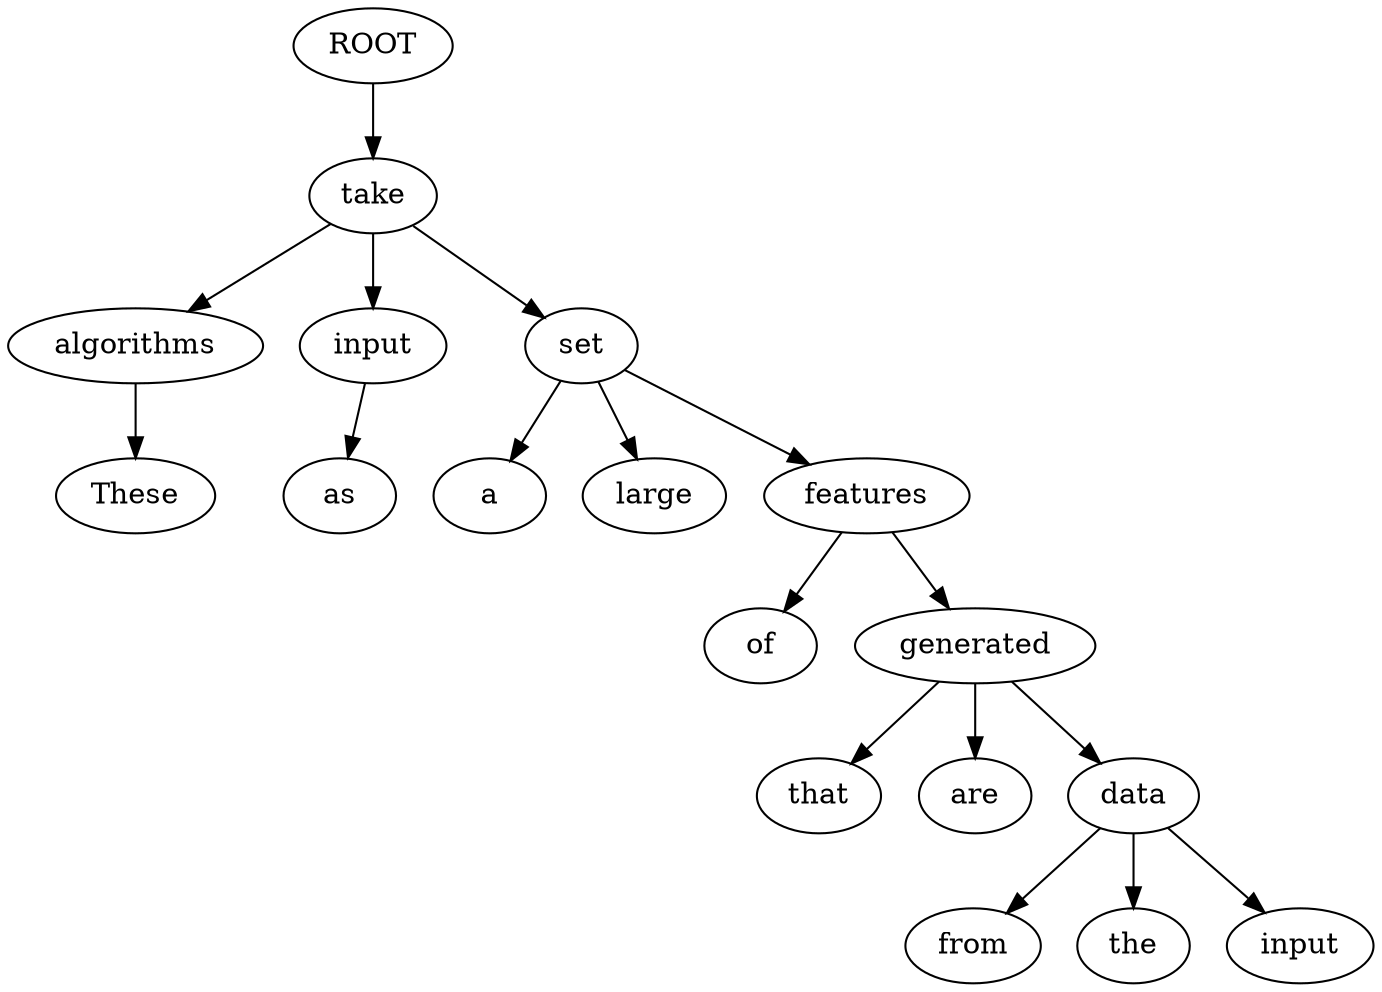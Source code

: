 digraph graph37 {
	node0 [label="ROOT"];
	node1 [label="These"];
	node2 [label="algorithms"];
	node3 [label="take"];
	node4 [label="as"];
	node5 [label="input"];
	node6 [label="a"];
	node7 [label="large"];
	node8 [label="set"];
	node9 [label="of"];
	node11 [label="features"];
	node13 [label="that"];
	node14 [label="are"];
	node15 [label="generated"];
	node16 [label="from"];
	node17 [label="the"];
	node18 [label="input"];
	node19 [label="data"];
	node0 -> node3;
	node2 -> node1;
	node3 -> node2;
	node5 -> node4;
	node3 -> node5;
	node8 -> node6;
	node8 -> node7;
	node3 -> node8;
	node11 -> node9;
	node8 -> node11;
	node15 -> node13;
	node15 -> node14;
	node11 -> node15;
	node19 -> node16;
	node19 -> node17;
	node19 -> node18;
	node15 -> node19;
}
